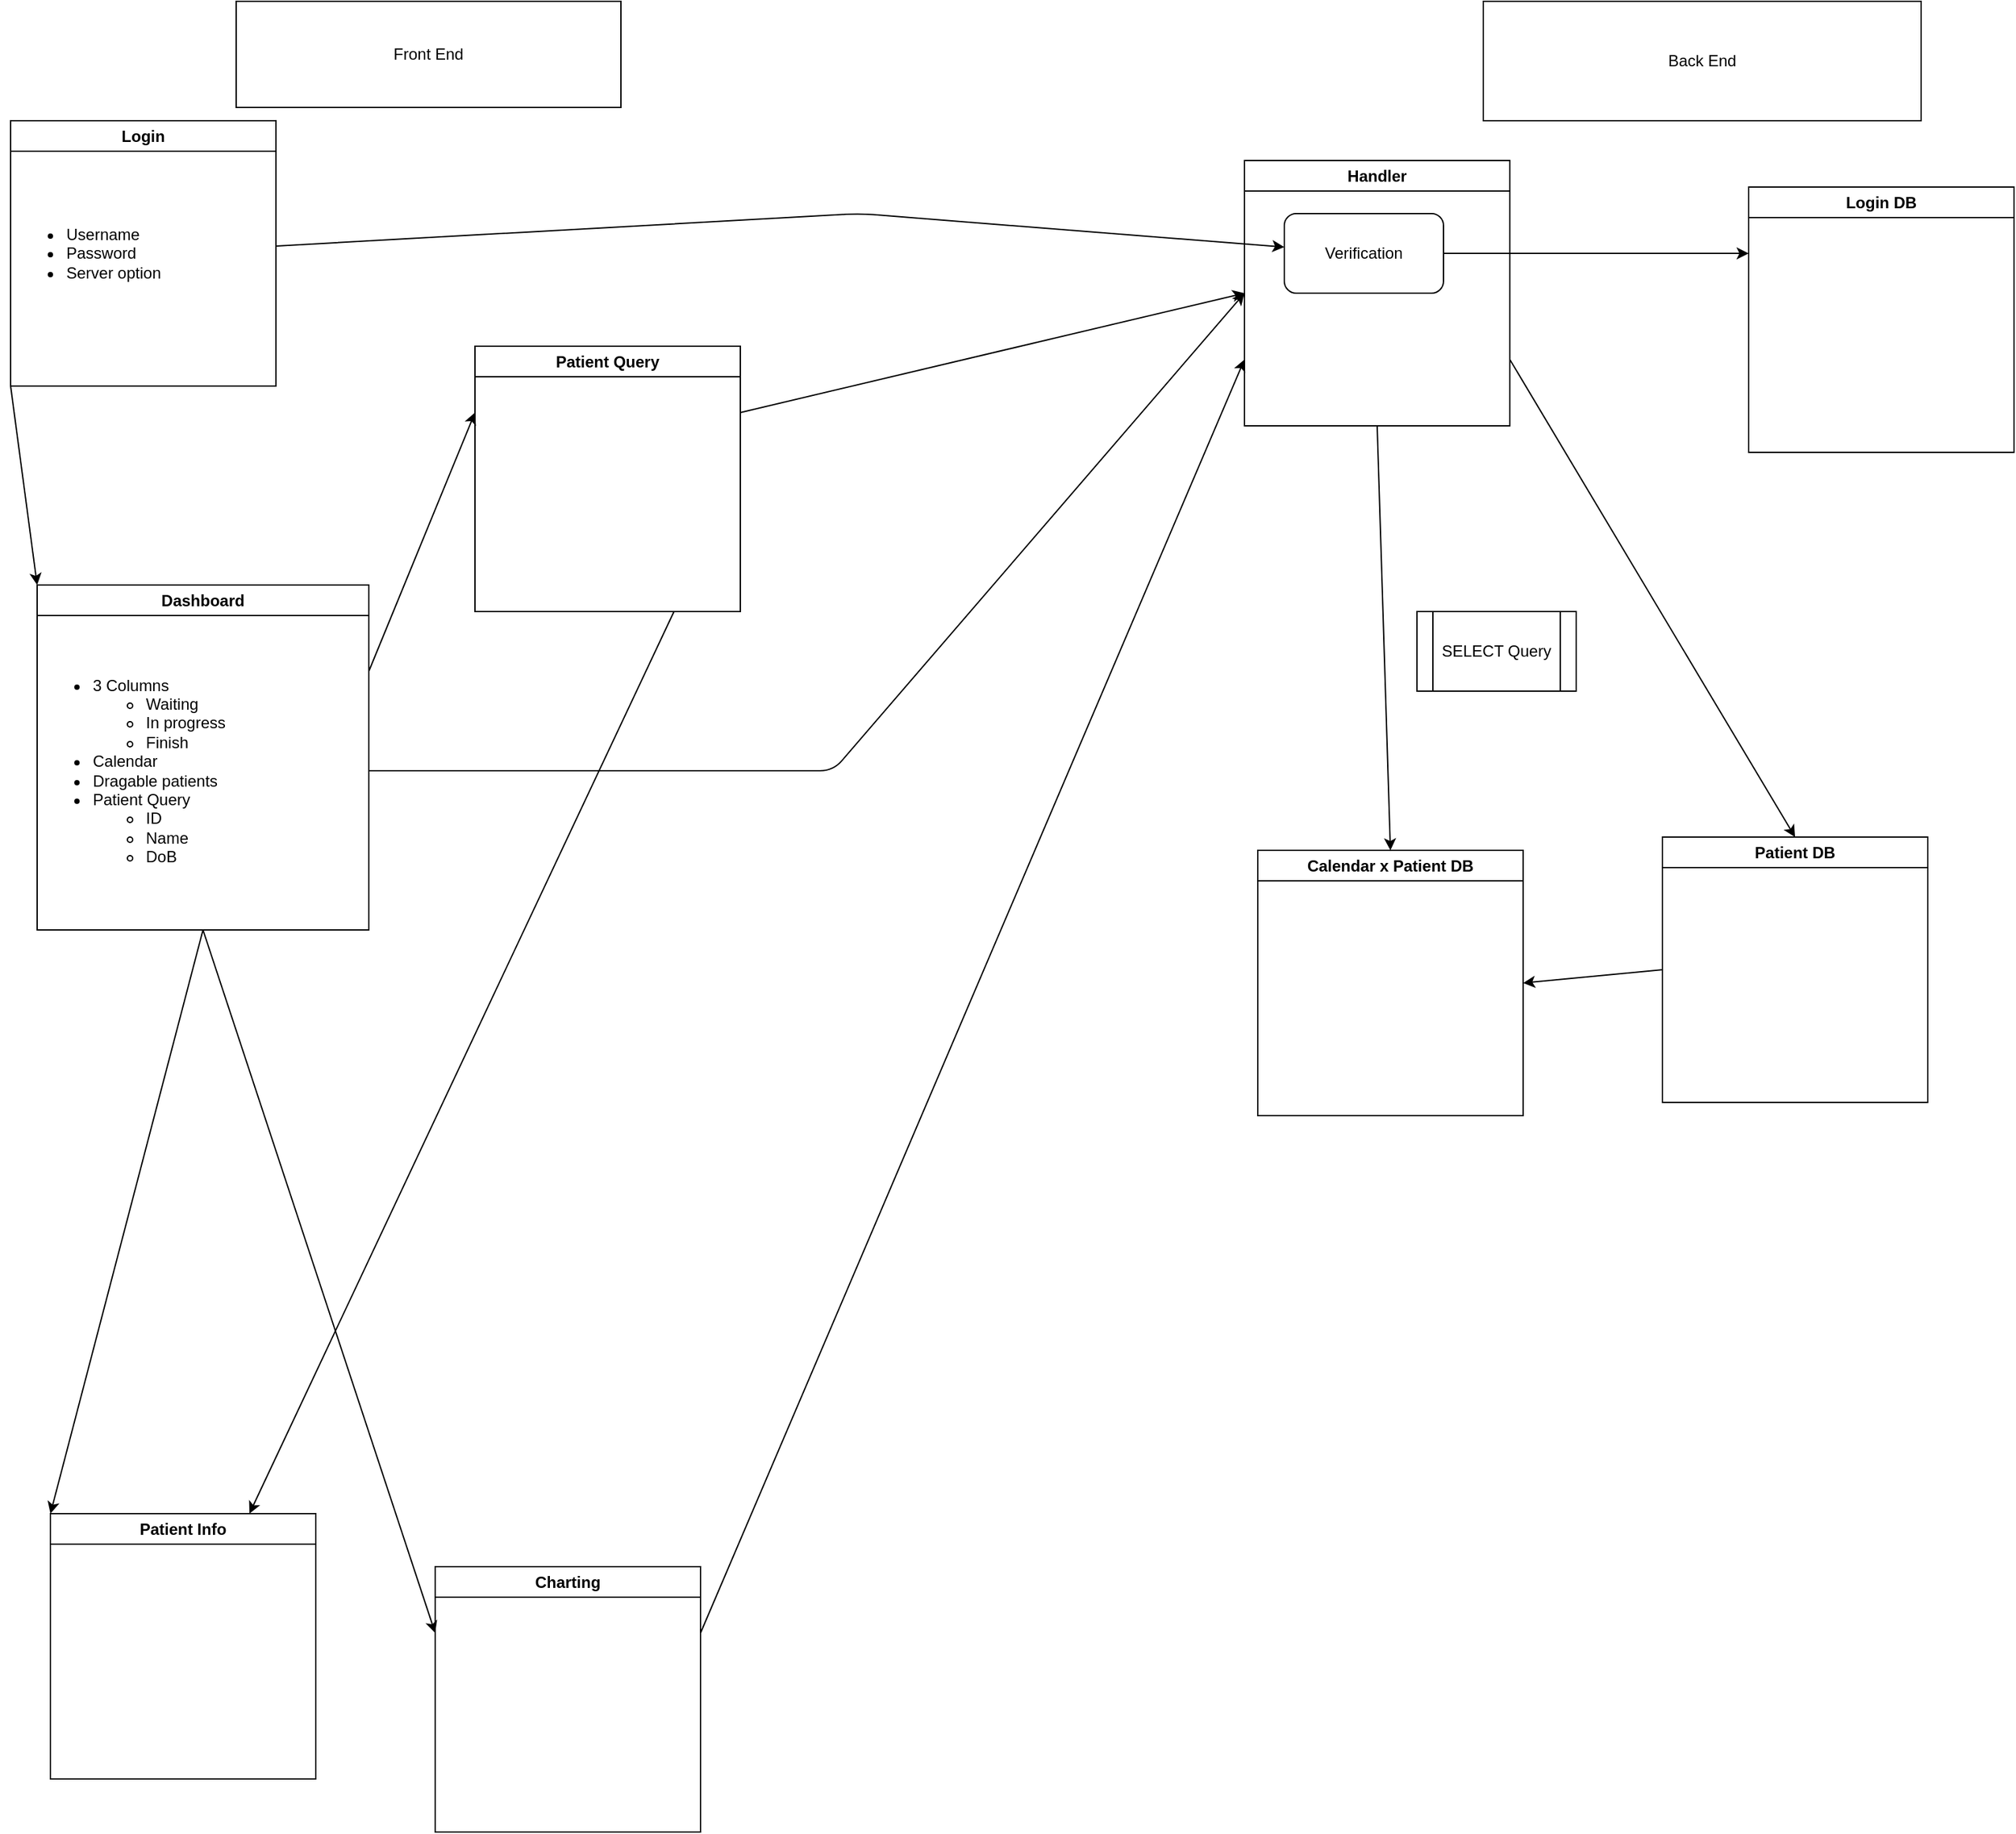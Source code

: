 <mxfile>
    <diagram id="hjDDET6qv1DJACXQjJ1F" name="Page-1">
        <mxGraphModel dx="2461" dy="1144" grid="1" gridSize="10" guides="1" tooltips="1" connect="1" arrows="1" fold="1" page="1" pageScale="1" pageWidth="850" pageHeight="1100" background="none" math="0" shadow="0">
            <root>
                <mxCell id="0"/>
                <mxCell id="1" parent="0"/>
                <mxCell id="10" value="Login" style="swimlane;whiteSpace=wrap;html=1;" parent="1" vertex="1">
                    <mxGeometry x="-820" y="90" width="200" height="200" as="geometry">
                        <mxRectangle x="60" y="140" width="140" height="30" as="alternateBounds"/>
                    </mxGeometry>
                </mxCell>
                <mxCell id="23" style="edgeStyle=none;html=1;exitX=0.5;exitY=0;exitDx=0;exitDy=0;" edge="1" parent="10" source="11" target="10">
                    <mxGeometry relative="1" as="geometry"/>
                </mxCell>
                <mxCell id="11" value="&lt;ul&gt;&lt;li&gt;Username&lt;/li&gt;&lt;li&gt;Password&lt;/li&gt;&lt;li&gt;Server option&lt;/li&gt;&lt;/ul&gt;" style="text;strokeColor=none;fillColor=none;html=1;whiteSpace=wrap;verticalAlign=middle;overflow=hidden;" parent="10" vertex="1">
                    <mxGeometry width="200" height="200" as="geometry"/>
                </mxCell>
                <mxCell id="48" style="edgeStyle=none;html=1;exitX=1;exitY=0.5;exitDx=0;exitDy=0;entryX=0;entryY=0.25;entryDx=0;entryDy=0;" edge="1" parent="1" source="19" target="33">
                    <mxGeometry relative="1" as="geometry">
                        <mxPoint x="240" y="140.286" as="targetPoint"/>
                    </mxGeometry>
                </mxCell>
                <mxCell id="20" value="" style="edgeStyle=none;html=1;" parent="1" source="11" target="19" edge="1">
                    <mxGeometry relative="1" as="geometry">
                        <Array as="points">
                            <mxPoint x="-180" y="160"/>
                        </Array>
                    </mxGeometry>
                </mxCell>
                <mxCell id="25" value="Front End" style="rounded=0;whiteSpace=wrap;html=1;" vertex="1" parent="1">
                    <mxGeometry x="-650" width="290" height="80" as="geometry"/>
                </mxCell>
                <mxCell id="26" value="Back End" style="rounded=0;whiteSpace=wrap;html=1;" vertex="1" parent="1">
                    <mxGeometry x="290" width="330" height="90" as="geometry"/>
                </mxCell>
                <mxCell id="43" style="edgeStyle=none;html=1;exitX=1;exitY=0.25;exitDx=0;exitDy=0;entryX=0;entryY=0.25;entryDx=0;entryDy=0;" edge="1" parent="1" source="27" target="40">
                    <mxGeometry relative="1" as="geometry"/>
                </mxCell>
                <mxCell id="27" value="Dashboard" style="swimlane;whiteSpace=wrap;html=1;" vertex="1" parent="1">
                    <mxGeometry x="-800" y="440" width="250" height="260" as="geometry"/>
                </mxCell>
                <mxCell id="30" value="&lt;ul&gt;&lt;li&gt;3 Columns&lt;/li&gt;&lt;ul&gt;&lt;li&gt;Waiting&lt;/li&gt;&lt;li&gt;In progress&lt;/li&gt;&lt;li&gt;Finish&lt;/li&gt;&lt;/ul&gt;&lt;li&gt;Calendar&lt;/li&gt;&lt;li&gt;Dragable patients&lt;/li&gt;&lt;li&gt;Patient Query&lt;/li&gt;&lt;ul&gt;&lt;li&gt;ID&lt;/li&gt;&lt;li&gt;Name&lt;/li&gt;&lt;li&gt;DoB&lt;/li&gt;&lt;/ul&gt;&lt;/ul&gt;" style="text;strokeColor=none;fillColor=none;html=1;whiteSpace=wrap;verticalAlign=middle;overflow=hidden;" vertex="1" parent="27">
                    <mxGeometry y="20" width="250" height="240" as="geometry"/>
                </mxCell>
                <mxCell id="28" value="Patient Info" style="swimlane;whiteSpace=wrap;html=1;" vertex="1" parent="1">
                    <mxGeometry x="-790" y="1140" width="200" height="200" as="geometry"/>
                </mxCell>
                <mxCell id="54" style="edgeStyle=none;html=1;exitX=1;exitY=0.25;exitDx=0;exitDy=0;entryX=0;entryY=0.75;entryDx=0;entryDy=0;" edge="1" parent="1" source="29" target="51">
                    <mxGeometry relative="1" as="geometry"/>
                </mxCell>
                <mxCell id="29" value="Charting" style="swimlane;whiteSpace=wrap;html=1;" vertex="1" parent="1">
                    <mxGeometry x="-500" y="1180" width="200" height="200" as="geometry"/>
                </mxCell>
                <mxCell id="33" value="Login DB" style="swimlane;whiteSpace=wrap;html=1;" vertex="1" parent="1">
                    <mxGeometry x="490" y="140" width="200" height="200" as="geometry"/>
                </mxCell>
                <mxCell id="50" style="edgeStyle=none;html=1;exitX=0;exitY=0.5;exitDx=0;exitDy=0;entryX=1;entryY=0.5;entryDx=0;entryDy=0;" edge="1" parent="1" source="34" target="35">
                    <mxGeometry relative="1" as="geometry"/>
                </mxCell>
                <mxCell id="34" value="Patient DB" style="swimlane;whiteSpace=wrap;html=1;" vertex="1" parent="1">
                    <mxGeometry x="425" y="630" width="200" height="200" as="geometry"/>
                </mxCell>
                <mxCell id="35" value="Calendar x Patient DB" style="swimlane;whiteSpace=wrap;html=1;" vertex="1" parent="1">
                    <mxGeometry x="120" y="640" width="200" height="200" as="geometry"/>
                </mxCell>
                <mxCell id="44" style="edgeStyle=none;html=1;exitX=0.75;exitY=1;exitDx=0;exitDy=0;entryX=0.75;entryY=0;entryDx=0;entryDy=0;" edge="1" parent="1" source="40" target="28">
                    <mxGeometry relative="1" as="geometry"/>
                </mxCell>
                <mxCell id="57" style="edgeStyle=none;html=1;exitX=1;exitY=0.25;exitDx=0;exitDy=0;entryX=0;entryY=0.5;entryDx=0;entryDy=0;" edge="1" parent="1" source="40" target="51">
                    <mxGeometry relative="1" as="geometry">
                        <mxPoint x="120" y="280" as="targetPoint"/>
                    </mxGeometry>
                </mxCell>
                <mxCell id="40" value="Patient Query" style="swimlane;whiteSpace=wrap;html=1;" vertex="1" parent="1">
                    <mxGeometry x="-470" y="260" width="200" height="200" as="geometry"/>
                </mxCell>
                <mxCell id="45" style="edgeStyle=none;html=1;exitX=0.5;exitY=1;exitDx=0;exitDy=0;entryX=0;entryY=0;entryDx=0;entryDy=0;" edge="1" parent="1" source="30" target="28">
                    <mxGeometry relative="1" as="geometry"/>
                </mxCell>
                <mxCell id="47" style="edgeStyle=none;html=1;exitX=0.5;exitY=1;exitDx=0;exitDy=0;entryX=0;entryY=0.25;entryDx=0;entryDy=0;" edge="1" parent="1" source="30" target="29">
                    <mxGeometry relative="1" as="geometry"/>
                </mxCell>
                <mxCell id="55" style="edgeStyle=none;html=1;exitX=1;exitY=0.75;exitDx=0;exitDy=0;entryX=0.5;entryY=0;entryDx=0;entryDy=0;" edge="1" parent="1" source="51" target="34">
                    <mxGeometry relative="1" as="geometry"/>
                </mxCell>
                <mxCell id="68" style="edgeStyle=none;html=1;entryX=0.5;entryY=0;entryDx=0;entryDy=0;" edge="1" parent="1" target="35">
                    <mxGeometry relative="1" as="geometry">
                        <mxPoint x="210" y="320" as="sourcePoint"/>
                    </mxGeometry>
                </mxCell>
                <mxCell id="51" value="Handler" style="swimlane;whiteSpace=wrap;html=1;" vertex="1" parent="1">
                    <mxGeometry x="110" y="120" width="200" height="200" as="geometry"/>
                </mxCell>
                <mxCell id="19" value="Verification" style="rounded=1;whiteSpace=wrap;html=1;" parent="51" vertex="1">
                    <mxGeometry x="30" y="40" width="120" height="60" as="geometry"/>
                </mxCell>
                <mxCell id="59" value="SELECT Query" style="shape=process;whiteSpace=wrap;html=1;backgroundOutline=1;" vertex="1" parent="1">
                    <mxGeometry x="240" y="460" width="120" height="60" as="geometry"/>
                </mxCell>
                <mxCell id="63" style="edgeStyle=none;html=1;exitX=1;exitY=0.5;exitDx=0;exitDy=0;entryX=0;entryY=0.5;entryDx=0;entryDy=0;" edge="1" parent="1" source="30" target="51">
                    <mxGeometry relative="1" as="geometry">
                        <Array as="points">
                            <mxPoint x="-200" y="580"/>
                        </Array>
                    </mxGeometry>
                </mxCell>
                <mxCell id="64" style="edgeStyle=none;html=1;exitX=0;exitY=1;exitDx=0;exitDy=0;entryX=0;entryY=0;entryDx=0;entryDy=0;" edge="1" parent="1" source="11" target="27">
                    <mxGeometry relative="1" as="geometry"/>
                </mxCell>
            </root>
        </mxGraphModel>
    </diagram>
</mxfile>